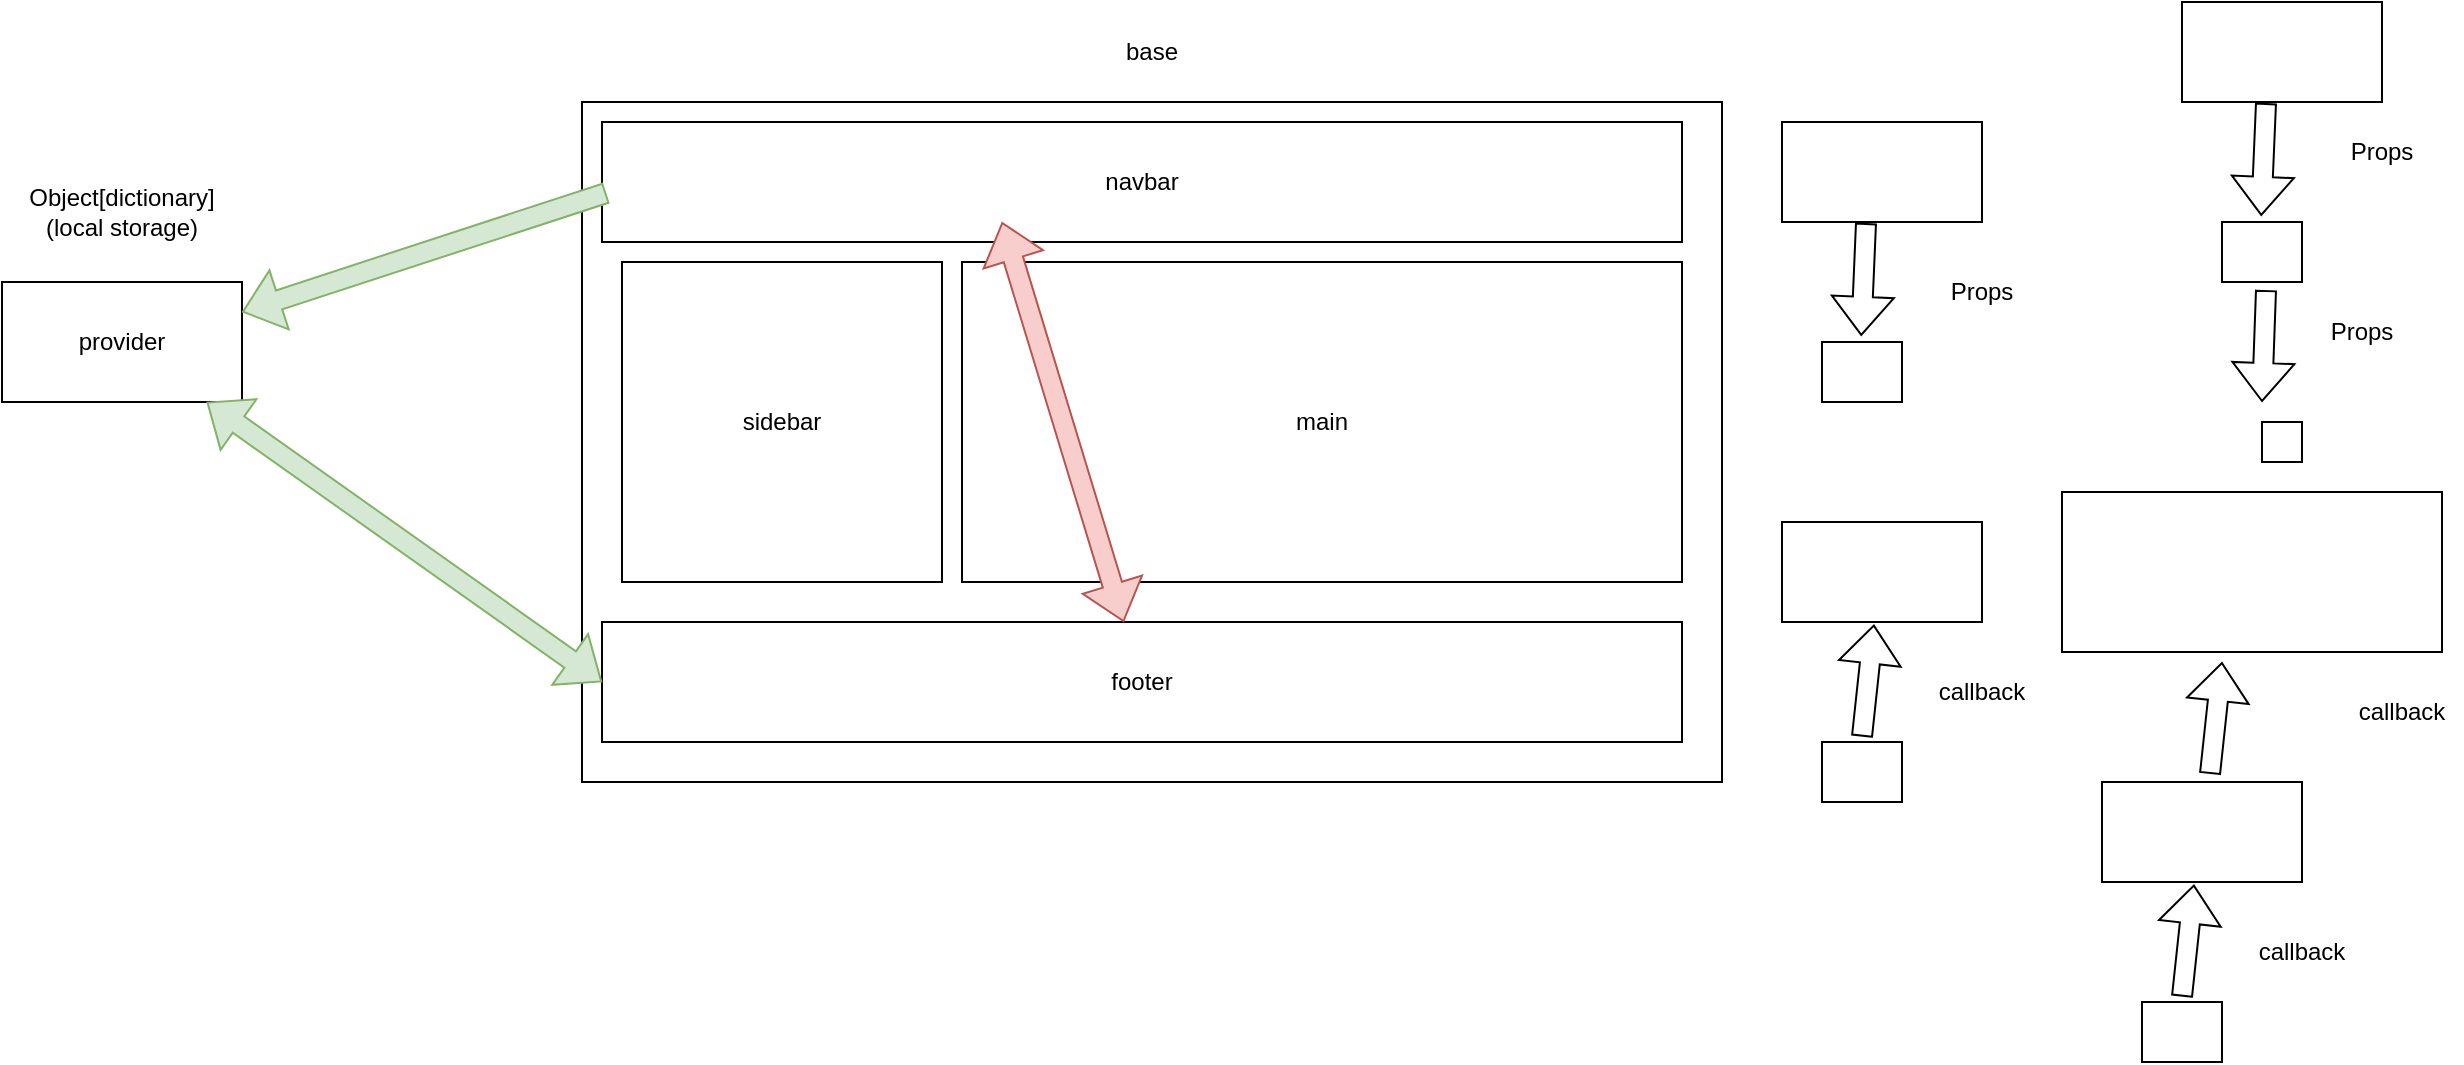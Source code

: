 <mxfile version="22.0.8" type="device">
  <diagram name="Page-1" id="27CnXi7IoSPbBlEYfbMW">
    <mxGraphModel dx="988" dy="538" grid="1" gridSize="10" guides="1" tooltips="1" connect="1" arrows="1" fold="1" page="1" pageScale="1" pageWidth="850" pageHeight="1100" math="0" shadow="0">
      <root>
        <mxCell id="0" />
        <mxCell id="1" parent="0" />
        <mxCell id="OB2jG7HekoKGWCoRVGRj-1" value="" style="rounded=0;whiteSpace=wrap;html=1;" vertex="1" parent="1">
          <mxGeometry x="335" y="190" width="570" height="340" as="geometry" />
        </mxCell>
        <mxCell id="OB2jG7HekoKGWCoRVGRj-2" value="base" style="text;html=1;strokeColor=none;fillColor=none;align=center;verticalAlign=middle;whiteSpace=wrap;rounded=0;" vertex="1" parent="1">
          <mxGeometry x="590" y="150" width="60" height="30" as="geometry" />
        </mxCell>
        <mxCell id="OB2jG7HekoKGWCoRVGRj-3" value="navbar" style="rounded=0;whiteSpace=wrap;html=1;" vertex="1" parent="1">
          <mxGeometry x="345" y="200" width="540" height="60" as="geometry" />
        </mxCell>
        <mxCell id="OB2jG7HekoKGWCoRVGRj-4" value="footer" style="rounded=0;whiteSpace=wrap;html=1;" vertex="1" parent="1">
          <mxGeometry x="345" y="450" width="540" height="60" as="geometry" />
        </mxCell>
        <mxCell id="OB2jG7HekoKGWCoRVGRj-5" value="sidebar" style="rounded=0;whiteSpace=wrap;html=1;" vertex="1" parent="1">
          <mxGeometry x="355" y="270" width="160" height="160" as="geometry" />
        </mxCell>
        <mxCell id="OB2jG7HekoKGWCoRVGRj-6" value="main" style="rounded=0;whiteSpace=wrap;html=1;" vertex="1" parent="1">
          <mxGeometry x="525" y="270" width="360" height="160" as="geometry" />
        </mxCell>
        <mxCell id="OB2jG7HekoKGWCoRVGRj-7" value="" style="rounded=0;whiteSpace=wrap;html=1;" vertex="1" parent="1">
          <mxGeometry x="935" y="200" width="100" height="50" as="geometry" />
        </mxCell>
        <mxCell id="OB2jG7HekoKGWCoRVGRj-8" value="" style="rounded=0;whiteSpace=wrap;html=1;" vertex="1" parent="1">
          <mxGeometry x="955" y="310" width="40" height="30" as="geometry" />
        </mxCell>
        <mxCell id="OB2jG7HekoKGWCoRVGRj-10" value="Props" style="text;html=1;strokeColor=none;fillColor=none;align=center;verticalAlign=middle;whiteSpace=wrap;rounded=0;" vertex="1" parent="1">
          <mxGeometry x="1005" y="270" width="60" height="30" as="geometry" />
        </mxCell>
        <mxCell id="OB2jG7HekoKGWCoRVGRj-11" value="" style="shape=flexArrow;endArrow=classic;html=1;rounded=0;exitX=0.42;exitY=1.01;exitDx=0;exitDy=0;exitPerimeter=0;entryX=0.49;entryY=-0.103;entryDx=0;entryDy=0;entryPerimeter=0;" edge="1" parent="1" source="OB2jG7HekoKGWCoRVGRj-7" target="OB2jG7HekoKGWCoRVGRj-8">
          <mxGeometry width="50" height="50" relative="1" as="geometry">
            <mxPoint x="985" y="310" as="sourcePoint" />
            <mxPoint x="1035" y="260" as="targetPoint" />
          </mxGeometry>
        </mxCell>
        <mxCell id="OB2jG7HekoKGWCoRVGRj-13" value="" style="rounded=0;whiteSpace=wrap;html=1;" vertex="1" parent="1">
          <mxGeometry x="935" y="400" width="100" height="50" as="geometry" />
        </mxCell>
        <mxCell id="OB2jG7HekoKGWCoRVGRj-14" value="" style="rounded=0;whiteSpace=wrap;html=1;" vertex="1" parent="1">
          <mxGeometry x="955" y="510" width="40" height="30" as="geometry" />
        </mxCell>
        <mxCell id="OB2jG7HekoKGWCoRVGRj-15" value="callback" style="text;html=1;strokeColor=none;fillColor=none;align=center;verticalAlign=middle;whiteSpace=wrap;rounded=0;" vertex="1" parent="1">
          <mxGeometry x="1005" y="470" width="60" height="30" as="geometry" />
        </mxCell>
        <mxCell id="OB2jG7HekoKGWCoRVGRj-17" value="" style="shape=flexArrow;endArrow=classic;html=1;rounded=0;entryX=0.46;entryY=1.026;entryDx=0;entryDy=0;entryPerimeter=0;exitX=0.5;exitY=-0.09;exitDx=0;exitDy=0;exitPerimeter=0;" edge="1" parent="1" source="OB2jG7HekoKGWCoRVGRj-14" target="OB2jG7HekoKGWCoRVGRj-13">
          <mxGeometry width="50" height="50" relative="1" as="geometry">
            <mxPoint x="905" y="490" as="sourcePoint" />
            <mxPoint x="955" y="440" as="targetPoint" />
          </mxGeometry>
        </mxCell>
        <mxCell id="OB2jG7HekoKGWCoRVGRj-18" value="" style="rounded=0;whiteSpace=wrap;html=1;" vertex="1" parent="1">
          <mxGeometry x="1135" y="140" width="100" height="50" as="geometry" />
        </mxCell>
        <mxCell id="OB2jG7HekoKGWCoRVGRj-19" value="" style="rounded=0;whiteSpace=wrap;html=1;" vertex="1" parent="1">
          <mxGeometry x="1155" y="250" width="40" height="30" as="geometry" />
        </mxCell>
        <mxCell id="OB2jG7HekoKGWCoRVGRj-20" value="Props" style="text;html=1;strokeColor=none;fillColor=none;align=center;verticalAlign=middle;whiteSpace=wrap;rounded=0;" vertex="1" parent="1">
          <mxGeometry x="1205" y="200" width="60" height="30" as="geometry" />
        </mxCell>
        <mxCell id="OB2jG7HekoKGWCoRVGRj-21" value="" style="shape=flexArrow;endArrow=classic;html=1;rounded=0;exitX=0.42;exitY=1.01;exitDx=0;exitDy=0;exitPerimeter=0;entryX=0.49;entryY=-0.103;entryDx=0;entryDy=0;entryPerimeter=0;" edge="1" parent="1" source="OB2jG7HekoKGWCoRVGRj-18" target="OB2jG7HekoKGWCoRVGRj-19">
          <mxGeometry width="50" height="50" relative="1" as="geometry">
            <mxPoint x="1185" y="250" as="sourcePoint" />
            <mxPoint x="1235" y="200" as="targetPoint" />
          </mxGeometry>
        </mxCell>
        <mxCell id="OB2jG7HekoKGWCoRVGRj-22" value="" style="rounded=0;whiteSpace=wrap;html=1;" vertex="1" parent="1">
          <mxGeometry x="1175" y="350" width="20" height="20" as="geometry" />
        </mxCell>
        <mxCell id="OB2jG7HekoKGWCoRVGRj-23" value="" style="shape=flexArrow;endArrow=classic;html=1;rounded=0;exitX=0.42;exitY=1.01;exitDx=0;exitDy=0;exitPerimeter=0;entryX=0.49;entryY=-0.103;entryDx=0;entryDy=0;entryPerimeter=0;" edge="1" parent="1">
          <mxGeometry width="50" height="50" relative="1" as="geometry">
            <mxPoint x="1177" y="284" as="sourcePoint" />
            <mxPoint x="1175" y="340" as="targetPoint" />
          </mxGeometry>
        </mxCell>
        <mxCell id="OB2jG7HekoKGWCoRVGRj-24" value="Props" style="text;html=1;strokeColor=none;fillColor=none;align=center;verticalAlign=middle;whiteSpace=wrap;rounded=0;" vertex="1" parent="1">
          <mxGeometry x="1195" y="290" width="60" height="30" as="geometry" />
        </mxCell>
        <mxCell id="OB2jG7HekoKGWCoRVGRj-25" value="" style="rounded=0;whiteSpace=wrap;html=1;" vertex="1" parent="1">
          <mxGeometry x="1095" y="530" width="100" height="50" as="geometry" />
        </mxCell>
        <mxCell id="OB2jG7HekoKGWCoRVGRj-26" value="" style="rounded=0;whiteSpace=wrap;html=1;" vertex="1" parent="1">
          <mxGeometry x="1115" y="640" width="40" height="30" as="geometry" />
        </mxCell>
        <mxCell id="OB2jG7HekoKGWCoRVGRj-27" value="callback" style="text;html=1;strokeColor=none;fillColor=none;align=center;verticalAlign=middle;whiteSpace=wrap;rounded=0;" vertex="1" parent="1">
          <mxGeometry x="1165" y="600" width="60" height="30" as="geometry" />
        </mxCell>
        <mxCell id="OB2jG7HekoKGWCoRVGRj-28" value="" style="shape=flexArrow;endArrow=classic;html=1;rounded=0;entryX=0.46;entryY=1.026;entryDx=0;entryDy=0;entryPerimeter=0;exitX=0.5;exitY=-0.09;exitDx=0;exitDy=0;exitPerimeter=0;" edge="1" parent="1" source="OB2jG7HekoKGWCoRVGRj-26" target="OB2jG7HekoKGWCoRVGRj-25">
          <mxGeometry width="50" height="50" relative="1" as="geometry">
            <mxPoint x="1065" y="620" as="sourcePoint" />
            <mxPoint x="1115" y="570" as="targetPoint" />
          </mxGeometry>
        </mxCell>
        <mxCell id="OB2jG7HekoKGWCoRVGRj-29" value="" style="rounded=0;whiteSpace=wrap;html=1;" vertex="1" parent="1">
          <mxGeometry x="1075" y="385" width="190" height="80" as="geometry" />
        </mxCell>
        <mxCell id="OB2jG7HekoKGWCoRVGRj-30" value="" style="shape=flexArrow;endArrow=classic;html=1;rounded=0;entryX=0.46;entryY=1.026;entryDx=0;entryDy=0;entryPerimeter=0;exitX=0.5;exitY=-0.09;exitDx=0;exitDy=0;exitPerimeter=0;" edge="1" parent="1">
          <mxGeometry width="50" height="50" relative="1" as="geometry">
            <mxPoint x="1149" y="526" as="sourcePoint" />
            <mxPoint x="1155" y="470" as="targetPoint" />
          </mxGeometry>
        </mxCell>
        <mxCell id="OB2jG7HekoKGWCoRVGRj-31" value="callback" style="text;html=1;strokeColor=none;fillColor=none;align=center;verticalAlign=middle;whiteSpace=wrap;rounded=0;" vertex="1" parent="1">
          <mxGeometry x="1215" y="480" width="60" height="30" as="geometry" />
        </mxCell>
        <mxCell id="OB2jG7HekoKGWCoRVGRj-32" value="" style="shape=flexArrow;endArrow=classic;startArrow=classic;html=1;rounded=0;fillColor=#f8cecc;strokeColor=#b85450;" edge="1" parent="1" source="OB2jG7HekoKGWCoRVGRj-4">
          <mxGeometry width="100" height="100" relative="1" as="geometry">
            <mxPoint x="455" y="340" as="sourcePoint" />
            <mxPoint x="545" y="250" as="targetPoint" />
          </mxGeometry>
        </mxCell>
        <mxCell id="OB2jG7HekoKGWCoRVGRj-33" value="provider" style="rounded=0;whiteSpace=wrap;html=1;" vertex="1" parent="1">
          <mxGeometry x="45" y="280" width="120" height="60" as="geometry" />
        </mxCell>
        <mxCell id="OB2jG7HekoKGWCoRVGRj-34" value="Object[dictionary]&lt;br&gt;(local storage)" style="text;html=1;strokeColor=none;fillColor=none;align=center;verticalAlign=middle;whiteSpace=wrap;rounded=0;" vertex="1" parent="1">
          <mxGeometry x="75" y="230" width="60" height="30" as="geometry" />
        </mxCell>
        <mxCell id="OB2jG7HekoKGWCoRVGRj-35" value="" style="shape=flexArrow;endArrow=classic;html=1;rounded=0;exitX=0.004;exitY=0.591;exitDx=0;exitDy=0;exitPerimeter=0;entryX=1;entryY=0.25;entryDx=0;entryDy=0;fillColor=#d5e8d4;strokeColor=#82b366;" edge="1" parent="1" source="OB2jG7HekoKGWCoRVGRj-3" target="OB2jG7HekoKGWCoRVGRj-33">
          <mxGeometry width="50" height="50" relative="1" as="geometry">
            <mxPoint x="285" y="250" as="sourcePoint" />
            <mxPoint x="335" y="200" as="targetPoint" />
          </mxGeometry>
        </mxCell>
        <mxCell id="OB2jG7HekoKGWCoRVGRj-36" value="" style="shape=flexArrow;endArrow=classic;startArrow=classic;html=1;rounded=0;exitX=0;exitY=0.5;exitDx=0;exitDy=0;fillColor=#d5e8d4;strokeColor=#82b366;" edge="1" parent="1" source="OB2jG7HekoKGWCoRVGRj-4" target="OB2jG7HekoKGWCoRVGRj-33">
          <mxGeometry width="100" height="100" relative="1" as="geometry">
            <mxPoint x="205" y="500" as="sourcePoint" />
            <mxPoint x="305" y="400" as="targetPoint" />
          </mxGeometry>
        </mxCell>
      </root>
    </mxGraphModel>
  </diagram>
</mxfile>
